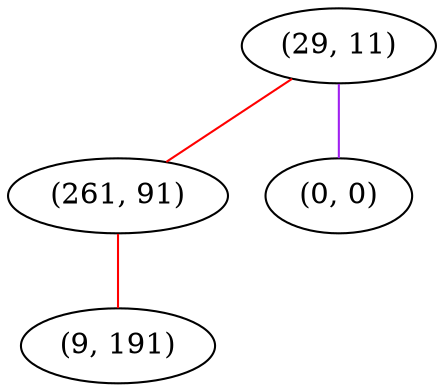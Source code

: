 graph "" {
"(29, 11)";
"(261, 91)";
"(0, 0)";
"(9, 191)";
"(29, 11)" -- "(0, 0)"  [color=purple, key=0, weight=4];
"(29, 11)" -- "(261, 91)"  [color=red, key=0, weight=1];
"(261, 91)" -- "(9, 191)"  [color=red, key=0, weight=1];
}
